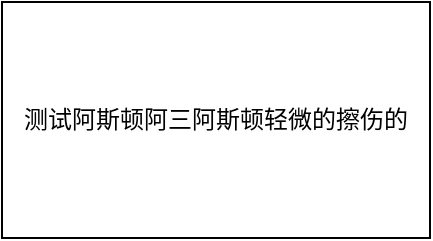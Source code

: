 <mxfile version="17.5.0" type="github"><diagram id="WX61ycZTLLpzT1EE8nKP" name="Page-1"><mxGraphModel dx="739" dy="406" grid="0" gridSize="10" guides="1" tooltips="1" connect="1" arrows="1" fold="1" page="0" pageScale="1" pageWidth="827" pageHeight="1169" math="0" shadow="0"><root><mxCell id="0"/><mxCell id="1" parent="0"/><mxCell id="GnOAkt5nbehJ8Lo4kPAr-7" value="&lt;font face=&quot;宋体&quot;&gt;测试阿斯顿阿三阿斯顿轻微的擦伤的&lt;/font&gt;" style="rounded=0;whiteSpace=wrap;html=1;sketch=0;" vertex="1" parent="1"><mxGeometry x="-70" y="142" width="214" height="118" as="geometry"/></mxCell></root></mxGraphModel></diagram></mxfile>